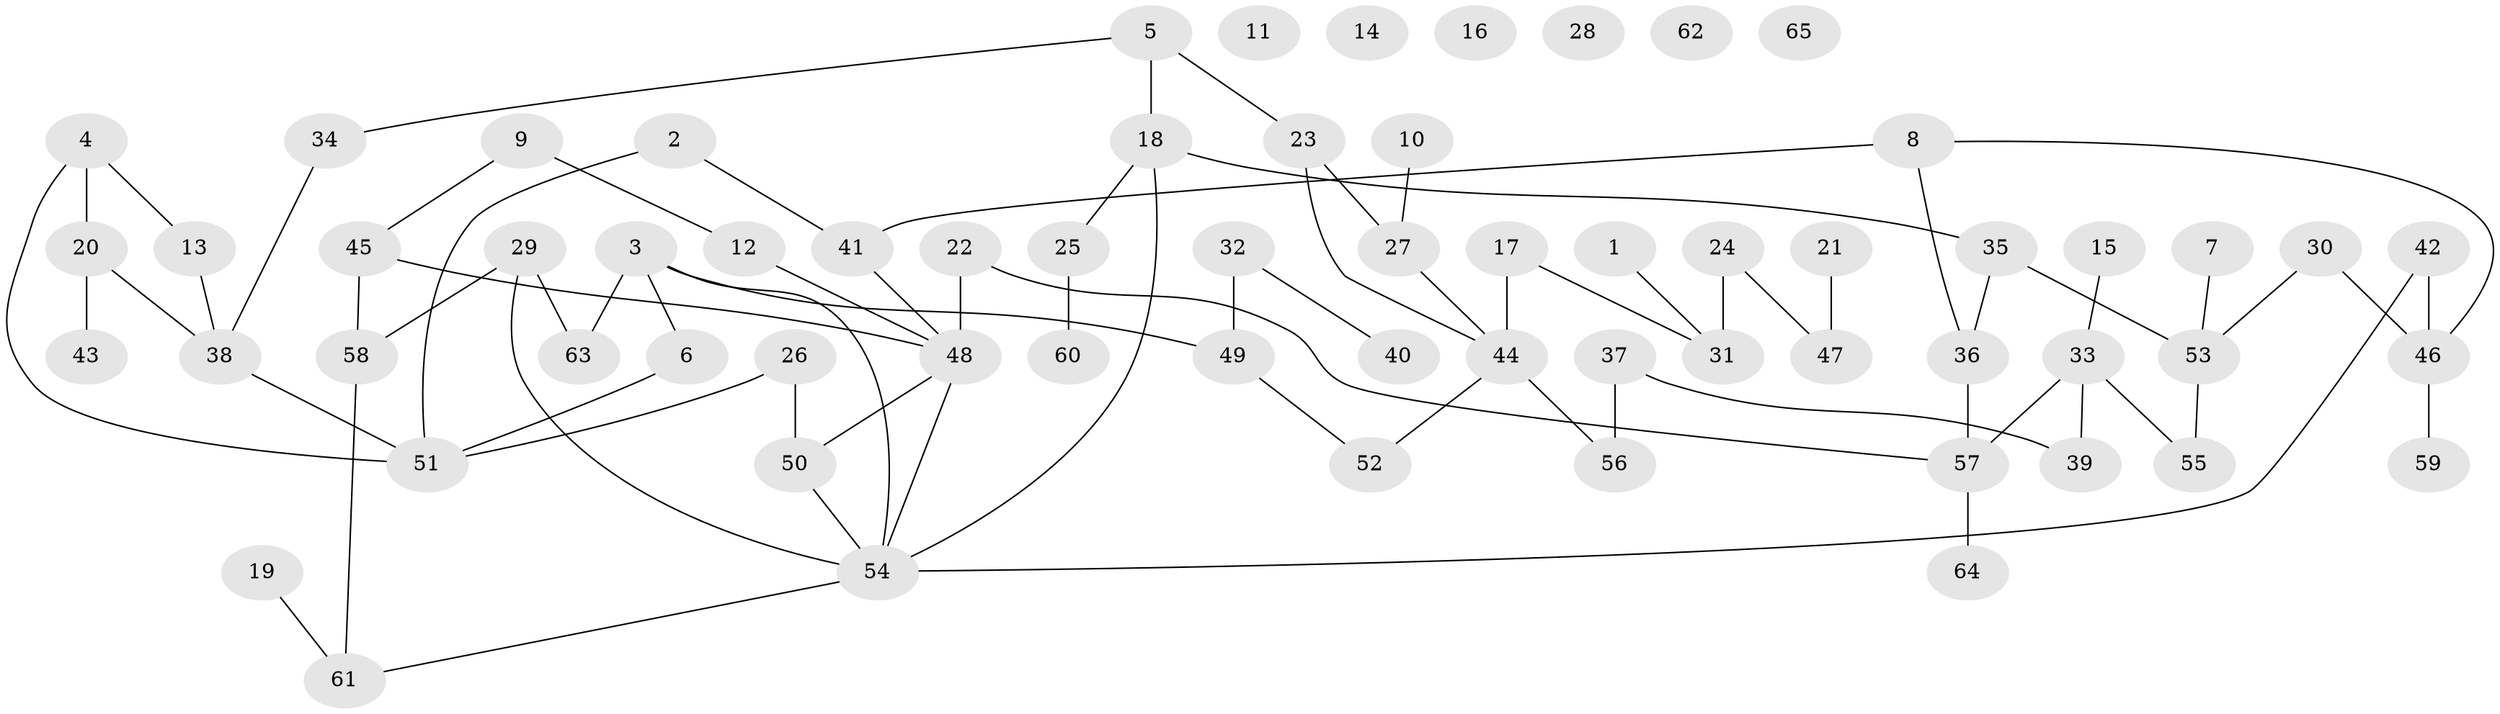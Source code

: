 // coarse degree distribution, {3: 0.3, 4: 0.175, 1: 0.175, 2: 0.275, 6: 0.05, 5: 0.025}
// Generated by graph-tools (version 1.1) at 2025/35/03/04/25 23:35:43]
// undirected, 65 vertices, 76 edges
graph export_dot {
  node [color=gray90,style=filled];
  1;
  2;
  3;
  4;
  5;
  6;
  7;
  8;
  9;
  10;
  11;
  12;
  13;
  14;
  15;
  16;
  17;
  18;
  19;
  20;
  21;
  22;
  23;
  24;
  25;
  26;
  27;
  28;
  29;
  30;
  31;
  32;
  33;
  34;
  35;
  36;
  37;
  38;
  39;
  40;
  41;
  42;
  43;
  44;
  45;
  46;
  47;
  48;
  49;
  50;
  51;
  52;
  53;
  54;
  55;
  56;
  57;
  58;
  59;
  60;
  61;
  62;
  63;
  64;
  65;
  1 -- 31;
  2 -- 41;
  2 -- 51;
  3 -- 6;
  3 -- 49;
  3 -- 54;
  3 -- 63;
  4 -- 13;
  4 -- 20;
  4 -- 51;
  5 -- 18;
  5 -- 23;
  5 -- 34;
  6 -- 51;
  7 -- 53;
  8 -- 36;
  8 -- 41;
  8 -- 46;
  9 -- 12;
  9 -- 45;
  10 -- 27;
  12 -- 48;
  13 -- 38;
  15 -- 33;
  17 -- 31;
  17 -- 44;
  18 -- 25;
  18 -- 35;
  18 -- 54;
  19 -- 61;
  20 -- 38;
  20 -- 43;
  21 -- 47;
  22 -- 48;
  22 -- 57;
  23 -- 27;
  23 -- 44;
  24 -- 31;
  24 -- 47;
  25 -- 60;
  26 -- 50;
  26 -- 51;
  27 -- 44;
  29 -- 54;
  29 -- 58;
  29 -- 63;
  30 -- 46;
  30 -- 53;
  32 -- 40;
  32 -- 49;
  33 -- 39;
  33 -- 55;
  33 -- 57;
  34 -- 38;
  35 -- 36;
  35 -- 53;
  36 -- 57;
  37 -- 39;
  37 -- 56;
  38 -- 51;
  41 -- 48;
  42 -- 46;
  42 -- 54;
  44 -- 52;
  44 -- 56;
  45 -- 48;
  45 -- 58;
  46 -- 59;
  48 -- 50;
  48 -- 54;
  49 -- 52;
  50 -- 54;
  53 -- 55;
  54 -- 61;
  57 -- 64;
  58 -- 61;
}
